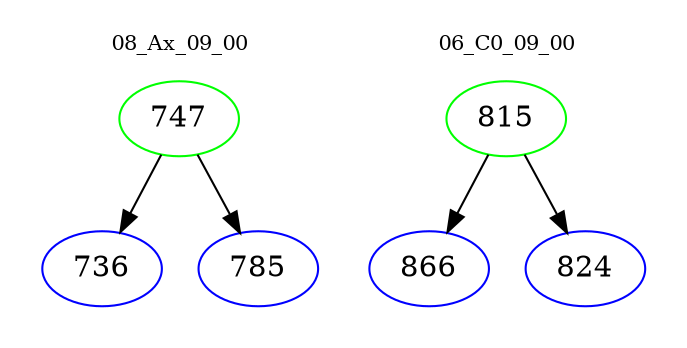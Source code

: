 digraph{
subgraph cluster_0 {
color = white
label = "08_Ax_09_00";
fontsize=10;
T0_747 [label="747", color="green"]
T0_747 -> T0_736 [color="black"]
T0_736 [label="736", color="blue"]
T0_747 -> T0_785 [color="black"]
T0_785 [label="785", color="blue"]
}
subgraph cluster_1 {
color = white
label = "06_C0_09_00";
fontsize=10;
T1_815 [label="815", color="green"]
T1_815 -> T1_866 [color="black"]
T1_866 [label="866", color="blue"]
T1_815 -> T1_824 [color="black"]
T1_824 [label="824", color="blue"]
}
}
